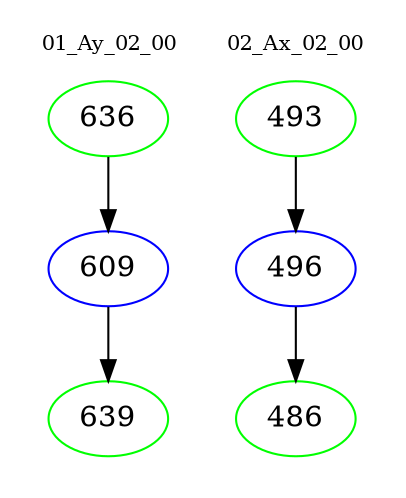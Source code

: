 digraph{
subgraph cluster_0 {
color = white
label = "01_Ay_02_00";
fontsize=10;
T0_636 [label="636", color="green"]
T0_636 -> T0_609 [color="black"]
T0_609 [label="609", color="blue"]
T0_609 -> T0_639 [color="black"]
T0_639 [label="639", color="green"]
}
subgraph cluster_1 {
color = white
label = "02_Ax_02_00";
fontsize=10;
T1_493 [label="493", color="green"]
T1_493 -> T1_496 [color="black"]
T1_496 [label="496", color="blue"]
T1_496 -> T1_486 [color="black"]
T1_486 [label="486", color="green"]
}
}
